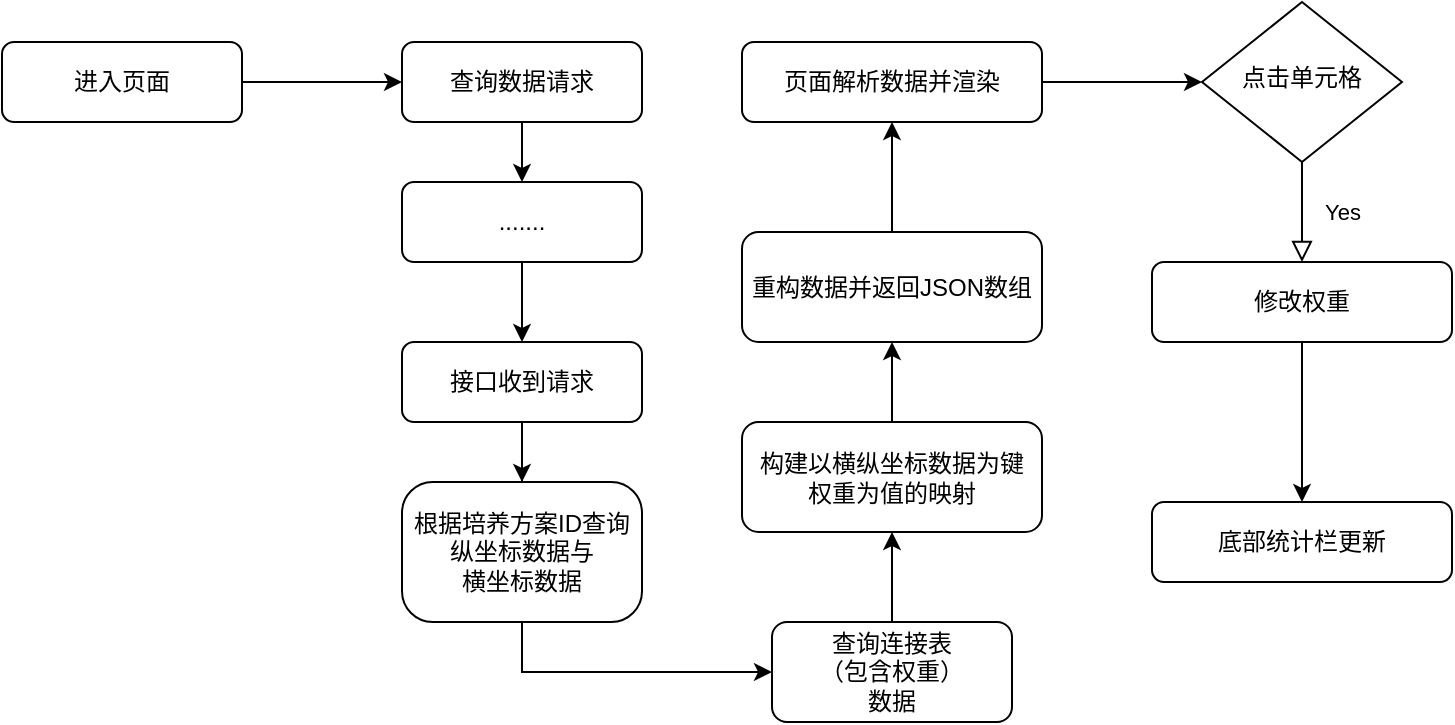 <mxfile version="21.2.1" type="github">
  <diagram id="C5RBs43oDa-KdzZeNtuy" name="Page-1">
    <mxGraphModel dx="1050" dy="549" grid="1" gridSize="10" guides="1" tooltips="1" connect="1" arrows="1" fold="1" page="1" pageScale="1" pageWidth="827" pageHeight="1169" math="0" shadow="0">
      <root>
        <mxCell id="WIyWlLk6GJQsqaUBKTNV-0" />
        <mxCell id="WIyWlLk6GJQsqaUBKTNV-1" parent="WIyWlLk6GJQsqaUBKTNV-0" />
        <mxCell id="mG9oeGCSrf5hmKsk_8Go-1" value="" style="edgeStyle=orthogonalEdgeStyle;rounded=0;orthogonalLoop=1;jettySize=auto;html=1;" edge="1" parent="WIyWlLk6GJQsqaUBKTNV-1" source="WIyWlLk6GJQsqaUBKTNV-3" target="mG9oeGCSrf5hmKsk_8Go-0">
          <mxGeometry relative="1" as="geometry" />
        </mxCell>
        <mxCell id="WIyWlLk6GJQsqaUBKTNV-3" value="进入页面" style="rounded=1;whiteSpace=wrap;html=1;fontSize=12;glass=0;strokeWidth=1;shadow=0;" parent="WIyWlLk6GJQsqaUBKTNV-1" vertex="1">
          <mxGeometry x="160" y="80" width="120" height="40" as="geometry" />
        </mxCell>
        <mxCell id="mG9oeGCSrf5hmKsk_8Go-3" value="" style="edgeStyle=orthogonalEdgeStyle;rounded=0;orthogonalLoop=1;jettySize=auto;html=1;" edge="1" parent="WIyWlLk6GJQsqaUBKTNV-1" source="mG9oeGCSrf5hmKsk_8Go-0" target="mG9oeGCSrf5hmKsk_8Go-2">
          <mxGeometry relative="1" as="geometry" />
        </mxCell>
        <mxCell id="mG9oeGCSrf5hmKsk_8Go-0" value="查询数据请求" style="rounded=1;whiteSpace=wrap;html=1;fontSize=12;glass=0;strokeWidth=1;shadow=0;" vertex="1" parent="WIyWlLk6GJQsqaUBKTNV-1">
          <mxGeometry x="360" y="80" width="120" height="40" as="geometry" />
        </mxCell>
        <mxCell id="mG9oeGCSrf5hmKsk_8Go-5" value="" style="edgeStyle=orthogonalEdgeStyle;rounded=0;orthogonalLoop=1;jettySize=auto;html=1;" edge="1" parent="WIyWlLk6GJQsqaUBKTNV-1" source="mG9oeGCSrf5hmKsk_8Go-2" target="mG9oeGCSrf5hmKsk_8Go-4">
          <mxGeometry relative="1" as="geometry" />
        </mxCell>
        <mxCell id="mG9oeGCSrf5hmKsk_8Go-2" value="......." style="rounded=1;whiteSpace=wrap;html=1;fontSize=12;glass=0;strokeWidth=1;shadow=0;" vertex="1" parent="WIyWlLk6GJQsqaUBKTNV-1">
          <mxGeometry x="360" y="150" width="120" height="40" as="geometry" />
        </mxCell>
        <mxCell id="mG9oeGCSrf5hmKsk_8Go-7" value="" style="edgeStyle=orthogonalEdgeStyle;rounded=0;orthogonalLoop=1;jettySize=auto;html=1;" edge="1" parent="WIyWlLk6GJQsqaUBKTNV-1" source="mG9oeGCSrf5hmKsk_8Go-4" target="mG9oeGCSrf5hmKsk_8Go-6">
          <mxGeometry relative="1" as="geometry" />
        </mxCell>
        <mxCell id="mG9oeGCSrf5hmKsk_8Go-9" value="" style="edgeStyle=orthogonalEdgeStyle;rounded=0;orthogonalLoop=1;jettySize=auto;html=1;exitX=0.5;exitY=1;exitDx=0;exitDy=0;" edge="1" parent="WIyWlLk6GJQsqaUBKTNV-1" source="mG9oeGCSrf5hmKsk_8Go-6" target="mG9oeGCSrf5hmKsk_8Go-8">
          <mxGeometry relative="1" as="geometry">
            <mxPoint x="560" y="310" as="sourcePoint" />
            <Array as="points">
              <mxPoint x="420" y="260" />
              <mxPoint x="420" y="260" />
            </Array>
          </mxGeometry>
        </mxCell>
        <mxCell id="mG9oeGCSrf5hmKsk_8Go-4" value="接口收到请求" style="rounded=1;whiteSpace=wrap;html=1;fontSize=12;glass=0;strokeWidth=1;shadow=0;" vertex="1" parent="WIyWlLk6GJQsqaUBKTNV-1">
          <mxGeometry x="360" y="230" width="120" height="40" as="geometry" />
        </mxCell>
        <mxCell id="mG9oeGCSrf5hmKsk_8Go-6" value="根据培养方案ID查询&lt;br&gt;纵坐标数据与&lt;br&gt;横坐标数据" style="rounded=1;whiteSpace=wrap;html=1;fontSize=12;glass=0;strokeWidth=1;shadow=0;arcSize=22;" vertex="1" parent="WIyWlLk6GJQsqaUBKTNV-1">
          <mxGeometry x="360" y="300" width="120" height="70" as="geometry" />
        </mxCell>
        <mxCell id="mG9oeGCSrf5hmKsk_8Go-11" value="" style="edgeStyle=orthogonalEdgeStyle;rounded=0;orthogonalLoop=1;jettySize=auto;html=1;" edge="1" parent="WIyWlLk6GJQsqaUBKTNV-1" source="mG9oeGCSrf5hmKsk_8Go-8" target="mG9oeGCSrf5hmKsk_8Go-10">
          <mxGeometry relative="1" as="geometry" />
        </mxCell>
        <mxCell id="mG9oeGCSrf5hmKsk_8Go-8" value="查询连接表&lt;br&gt;（包含权重）&lt;br&gt;数据" style="rounded=1;whiteSpace=wrap;html=1;fontSize=12;glass=0;strokeWidth=1;shadow=0;" vertex="1" parent="WIyWlLk6GJQsqaUBKTNV-1">
          <mxGeometry x="545" y="370" width="120" height="50" as="geometry" />
        </mxCell>
        <mxCell id="mG9oeGCSrf5hmKsk_8Go-13" value="" style="edgeStyle=orthogonalEdgeStyle;rounded=0;orthogonalLoop=1;jettySize=auto;html=1;" edge="1" parent="WIyWlLk6GJQsqaUBKTNV-1" source="mG9oeGCSrf5hmKsk_8Go-10" target="mG9oeGCSrf5hmKsk_8Go-12">
          <mxGeometry relative="1" as="geometry" />
        </mxCell>
        <mxCell id="mG9oeGCSrf5hmKsk_8Go-10" value="构建以横纵坐标数据为键&lt;br&gt;权重为值的映射" style="rounded=1;whiteSpace=wrap;html=1;fontSize=12;glass=0;strokeWidth=1;shadow=0;" vertex="1" parent="WIyWlLk6GJQsqaUBKTNV-1">
          <mxGeometry x="530" y="270" width="150" height="55" as="geometry" />
        </mxCell>
        <mxCell id="mG9oeGCSrf5hmKsk_8Go-15" value="" style="edgeStyle=orthogonalEdgeStyle;rounded=0;orthogonalLoop=1;jettySize=auto;html=1;" edge="1" parent="WIyWlLk6GJQsqaUBKTNV-1" source="mG9oeGCSrf5hmKsk_8Go-12" target="mG9oeGCSrf5hmKsk_8Go-14">
          <mxGeometry relative="1" as="geometry" />
        </mxCell>
        <mxCell id="mG9oeGCSrf5hmKsk_8Go-12" value="重构数据并返回JSON数组" style="rounded=1;whiteSpace=wrap;html=1;fontSize=12;glass=0;strokeWidth=1;shadow=0;" vertex="1" parent="WIyWlLk6GJQsqaUBKTNV-1">
          <mxGeometry x="530" y="175" width="150" height="55" as="geometry" />
        </mxCell>
        <mxCell id="mG9oeGCSrf5hmKsk_8Go-17" value="" style="edgeStyle=orthogonalEdgeStyle;rounded=0;orthogonalLoop=1;jettySize=auto;html=1;" edge="1" parent="WIyWlLk6GJQsqaUBKTNV-1" source="mG9oeGCSrf5hmKsk_8Go-14">
          <mxGeometry relative="1" as="geometry">
            <mxPoint x="760" y="100" as="targetPoint" />
          </mxGeometry>
        </mxCell>
        <mxCell id="mG9oeGCSrf5hmKsk_8Go-14" value="页面解析数据并渲染" style="rounded=1;whiteSpace=wrap;html=1;fontSize=12;glass=0;strokeWidth=1;shadow=0;" vertex="1" parent="WIyWlLk6GJQsqaUBKTNV-1">
          <mxGeometry x="530" y="80" width="150" height="40" as="geometry" />
        </mxCell>
        <mxCell id="mG9oeGCSrf5hmKsk_8Go-18" value="点击单元格" style="rhombus;whiteSpace=wrap;html=1;shadow=0;fontFamily=Helvetica;fontSize=12;align=center;strokeWidth=1;spacing=6;spacingTop=-4;" vertex="1" parent="WIyWlLk6GJQsqaUBKTNV-1">
          <mxGeometry x="760" y="60" width="100" height="80" as="geometry" />
        </mxCell>
        <mxCell id="mG9oeGCSrf5hmKsk_8Go-19" value="Yes" style="rounded=0;html=1;jettySize=auto;orthogonalLoop=1;fontSize=11;endArrow=block;endFill=0;endSize=8;strokeWidth=1;shadow=0;labelBackgroundColor=none;edgeStyle=orthogonalEdgeStyle;exitX=0.5;exitY=1;exitDx=0;exitDy=0;entryX=0.5;entryY=0;entryDx=0;entryDy=0;" edge="1" parent="WIyWlLk6GJQsqaUBKTNV-1" source="mG9oeGCSrf5hmKsk_8Go-18" target="mG9oeGCSrf5hmKsk_8Go-20">
          <mxGeometry y="20" relative="1" as="geometry">
            <mxPoint as="offset" />
            <mxPoint x="120" y="470" as="sourcePoint" />
            <mxPoint x="810" y="220" as="targetPoint" />
          </mxGeometry>
        </mxCell>
        <mxCell id="mG9oeGCSrf5hmKsk_8Go-22" value="" style="edgeStyle=orthogonalEdgeStyle;rounded=0;orthogonalLoop=1;jettySize=auto;html=1;" edge="1" parent="WIyWlLk6GJQsqaUBKTNV-1" source="mG9oeGCSrf5hmKsk_8Go-20" target="mG9oeGCSrf5hmKsk_8Go-21">
          <mxGeometry relative="1" as="geometry" />
        </mxCell>
        <mxCell id="mG9oeGCSrf5hmKsk_8Go-20" value="修改权重" style="rounded=1;whiteSpace=wrap;html=1;fontSize=12;glass=0;strokeWidth=1;shadow=0;" vertex="1" parent="WIyWlLk6GJQsqaUBKTNV-1">
          <mxGeometry x="735" y="190" width="150" height="40" as="geometry" />
        </mxCell>
        <mxCell id="mG9oeGCSrf5hmKsk_8Go-21" value="底部统计栏更新" style="rounded=1;whiteSpace=wrap;html=1;fontSize=12;glass=0;strokeWidth=1;shadow=0;" vertex="1" parent="WIyWlLk6GJQsqaUBKTNV-1">
          <mxGeometry x="735" y="310" width="150" height="40" as="geometry" />
        </mxCell>
      </root>
    </mxGraphModel>
  </diagram>
</mxfile>

